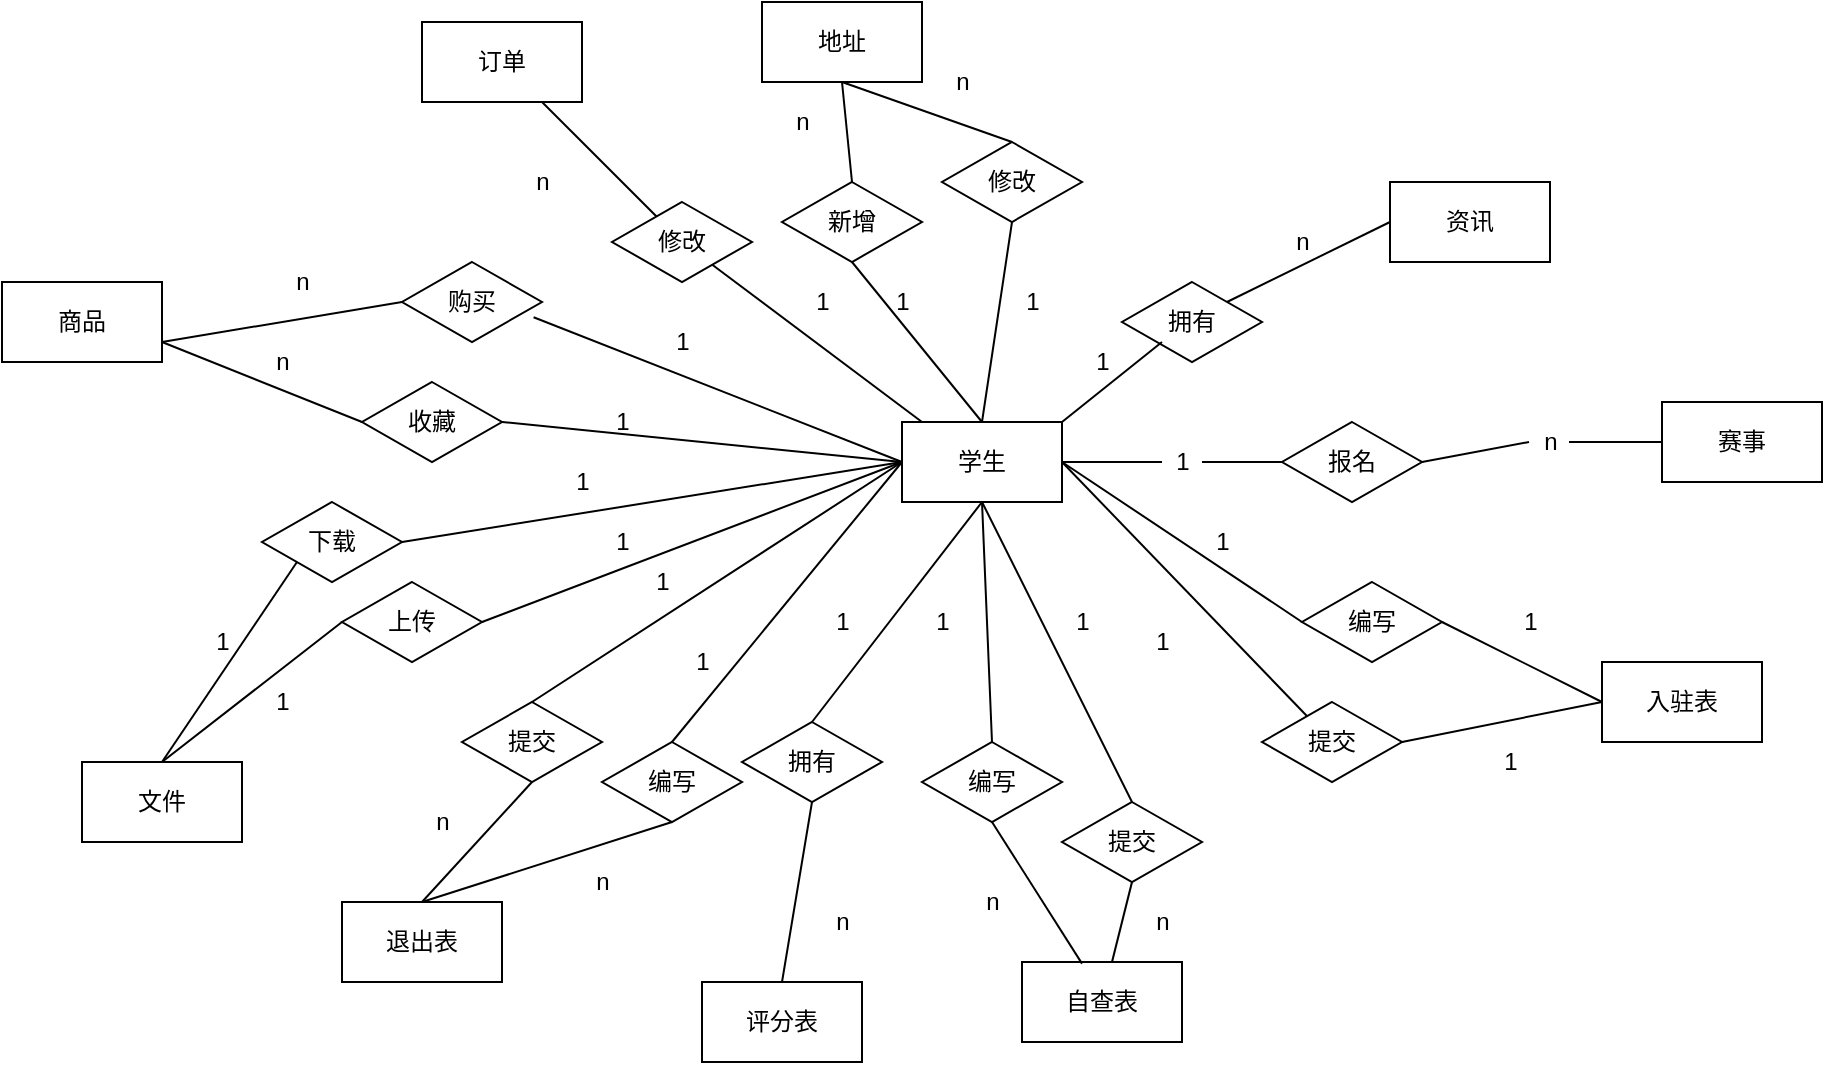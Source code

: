 <mxfile version="12.7.9" type="github">
  <diagram id="kfaLxgYOdh_zSxYcUJZH" name="第 1 页">
    <mxGraphModel dx="1865" dy="1668" grid="1" gridSize="10" guides="1" tooltips="1" connect="1" arrows="1" fold="1" page="1" pageScale="1" pageWidth="827" pageHeight="1169" math="0" shadow="0">
      <root>
        <mxCell id="0" />
        <mxCell id="1" parent="0" />
        <mxCell id="ssctevt2GrRyZpRtZeLH-1" value="学生" style="rounded=0;whiteSpace=wrap;html=1;" vertex="1" parent="1">
          <mxGeometry x="100" y="150" width="80" height="40" as="geometry" />
        </mxCell>
        <mxCell id="ssctevt2GrRyZpRtZeLH-2" value="资讯" style="rounded=0;whiteSpace=wrap;html=1;" vertex="1" parent="1">
          <mxGeometry x="344" y="30" width="80" height="40" as="geometry" />
        </mxCell>
        <mxCell id="ssctevt2GrRyZpRtZeLH-3" value="赛事" style="rounded=0;whiteSpace=wrap;html=1;" vertex="1" parent="1">
          <mxGeometry x="480" y="140" width="80" height="40" as="geometry" />
        </mxCell>
        <mxCell id="ssctevt2GrRyZpRtZeLH-4" value="报名" style="rhombus;whiteSpace=wrap;html=1;" vertex="1" parent="1">
          <mxGeometry x="290" y="150" width="70" height="40" as="geometry" />
        </mxCell>
        <mxCell id="ssctevt2GrRyZpRtZeLH-6" value="" style="endArrow=none;html=1;exitX=1;exitY=0.5;exitDx=0;exitDy=0;entryX=0;entryY=0.5;entryDx=0;entryDy=0;" edge="1" parent="1" source="ssctevt2GrRyZpRtZeLH-7" target="ssctevt2GrRyZpRtZeLH-4">
          <mxGeometry width="50" height="50" relative="1" as="geometry">
            <mxPoint x="390" y="180" as="sourcePoint" />
            <mxPoint x="440" y="130" as="targetPoint" />
          </mxGeometry>
        </mxCell>
        <mxCell id="ssctevt2GrRyZpRtZeLH-7" value="1" style="text;html=1;align=center;verticalAlign=middle;resizable=0;points=[];autosize=1;" vertex="1" parent="1">
          <mxGeometry x="230" y="160" width="20" height="20" as="geometry" />
        </mxCell>
        <mxCell id="ssctevt2GrRyZpRtZeLH-9" value="" style="endArrow=none;html=1;exitX=1;exitY=0.5;exitDx=0;exitDy=0;entryX=0;entryY=0.5;entryDx=0;entryDy=0;" edge="1" parent="1" source="ssctevt2GrRyZpRtZeLH-1" target="ssctevt2GrRyZpRtZeLH-7">
          <mxGeometry width="50" height="50" relative="1" as="geometry">
            <mxPoint x="180" y="170" as="sourcePoint" />
            <mxPoint x="290" y="170" as="targetPoint" />
          </mxGeometry>
        </mxCell>
        <mxCell id="ssctevt2GrRyZpRtZeLH-10" value="" style="endArrow=none;html=1;exitX=1;exitY=0.5;exitDx=0;exitDy=0;entryX=0;entryY=0.5;entryDx=0;entryDy=0;" edge="1" parent="1" source="ssctevt2GrRyZpRtZeLH-11" target="ssctevt2GrRyZpRtZeLH-3">
          <mxGeometry width="50" height="50" relative="1" as="geometry">
            <mxPoint x="260" y="180" as="sourcePoint" />
            <mxPoint x="300" y="180" as="targetPoint" />
          </mxGeometry>
        </mxCell>
        <mxCell id="ssctevt2GrRyZpRtZeLH-11" value="n" style="text;html=1;align=center;verticalAlign=middle;resizable=0;points=[];autosize=1;" vertex="1" parent="1">
          <mxGeometry x="413.5" y="150" width="20" height="20" as="geometry" />
        </mxCell>
        <mxCell id="ssctevt2GrRyZpRtZeLH-12" value="" style="endArrow=none;html=1;exitX=1;exitY=0.5;exitDx=0;exitDy=0;entryX=0;entryY=0.5;entryDx=0;entryDy=0;" edge="1" parent="1" source="ssctevt2GrRyZpRtZeLH-4" target="ssctevt2GrRyZpRtZeLH-11">
          <mxGeometry width="50" height="50" relative="1" as="geometry">
            <mxPoint x="360" y="170" as="sourcePoint" />
            <mxPoint x="480" y="160" as="targetPoint" />
          </mxGeometry>
        </mxCell>
        <mxCell id="ssctevt2GrRyZpRtZeLH-14" value="入驻表" style="rounded=0;whiteSpace=wrap;html=1;" vertex="1" parent="1">
          <mxGeometry x="450" y="270" width="80" height="40" as="geometry" />
        </mxCell>
        <mxCell id="ssctevt2GrRyZpRtZeLH-15" value="编写" style="rhombus;whiteSpace=wrap;html=1;" vertex="1" parent="1">
          <mxGeometry x="300" y="230" width="70" height="40" as="geometry" />
        </mxCell>
        <mxCell id="ssctevt2GrRyZpRtZeLH-18" value="提交" style="rhombus;whiteSpace=wrap;html=1;" vertex="1" parent="1">
          <mxGeometry x="280" y="290" width="70" height="40" as="geometry" />
        </mxCell>
        <mxCell id="ssctevt2GrRyZpRtZeLH-22" value="" style="endArrow=none;html=1;exitX=1;exitY=0.5;exitDx=0;exitDy=0;entryX=0;entryY=0.5;entryDx=0;entryDy=0;" edge="1" parent="1" source="ssctevt2GrRyZpRtZeLH-15" target="ssctevt2GrRyZpRtZeLH-14">
          <mxGeometry width="50" height="50" relative="1" as="geometry">
            <mxPoint x="190" y="180" as="sourcePoint" />
            <mxPoint x="310" y="260" as="targetPoint" />
          </mxGeometry>
        </mxCell>
        <mxCell id="ssctevt2GrRyZpRtZeLH-24" value="" style="endArrow=none;html=1;exitX=1;exitY=0.5;exitDx=0;exitDy=0;entryX=0;entryY=0.5;entryDx=0;entryDy=0;" edge="1" parent="1" source="ssctevt2GrRyZpRtZeLH-1" target="ssctevt2GrRyZpRtZeLH-15">
          <mxGeometry width="50" height="50" relative="1" as="geometry">
            <mxPoint x="180" y="170" as="sourcePoint" />
            <mxPoint x="240" y="210" as="targetPoint" />
          </mxGeometry>
        </mxCell>
        <mxCell id="ssctevt2GrRyZpRtZeLH-25" value="1" style="text;html=1;align=center;verticalAlign=middle;resizable=0;points=[];autosize=1;" vertex="1" parent="1">
          <mxGeometry x="404" y="240" width="20" height="20" as="geometry" />
        </mxCell>
        <mxCell id="ssctevt2GrRyZpRtZeLH-28" value="1" style="text;html=1;align=center;verticalAlign=middle;resizable=0;points=[];autosize=1;" vertex="1" parent="1">
          <mxGeometry x="250" y="200" width="20" height="20" as="geometry" />
        </mxCell>
        <mxCell id="ssctevt2GrRyZpRtZeLH-29" value="" style="endArrow=none;html=1;exitX=1;exitY=0.5;exitDx=0;exitDy=0;" edge="1" parent="1" source="ssctevt2GrRyZpRtZeLH-1" target="ssctevt2GrRyZpRtZeLH-18">
          <mxGeometry width="50" height="50" relative="1" as="geometry">
            <mxPoint x="190" y="180" as="sourcePoint" />
            <mxPoint x="310" y="260" as="targetPoint" />
          </mxGeometry>
        </mxCell>
        <mxCell id="ssctevt2GrRyZpRtZeLH-30" value="" style="endArrow=none;html=1;exitX=1;exitY=0.5;exitDx=0;exitDy=0;entryX=0;entryY=0.5;entryDx=0;entryDy=0;" edge="1" parent="1" source="ssctevt2GrRyZpRtZeLH-18" target="ssctevt2GrRyZpRtZeLH-14">
          <mxGeometry width="50" height="50" relative="1" as="geometry">
            <mxPoint x="190" y="180" as="sourcePoint" />
            <mxPoint x="312.566" y="307.105" as="targetPoint" />
          </mxGeometry>
        </mxCell>
        <mxCell id="ssctevt2GrRyZpRtZeLH-31" value="1" style="text;html=1;align=center;verticalAlign=middle;resizable=0;points=[];autosize=1;" vertex="1" parent="1">
          <mxGeometry x="220" y="250" width="20" height="20" as="geometry" />
        </mxCell>
        <mxCell id="ssctevt2GrRyZpRtZeLH-32" value="1" style="text;html=1;align=center;verticalAlign=middle;resizable=0;points=[];autosize=1;" vertex="1" parent="1">
          <mxGeometry x="394" y="310" width="20" height="20" as="geometry" />
        </mxCell>
        <mxCell id="ssctevt2GrRyZpRtZeLH-33" value="自查表" style="rounded=0;whiteSpace=wrap;html=1;" vertex="1" parent="1">
          <mxGeometry x="160" y="420" width="80" height="40" as="geometry" />
        </mxCell>
        <mxCell id="ssctevt2GrRyZpRtZeLH-34" value="提交" style="rhombus;whiteSpace=wrap;html=1;" vertex="1" parent="1">
          <mxGeometry x="180" y="340" width="70" height="40" as="geometry" />
        </mxCell>
        <mxCell id="ssctevt2GrRyZpRtZeLH-35" value="编写" style="rhombus;whiteSpace=wrap;html=1;" vertex="1" parent="1">
          <mxGeometry x="110" y="310" width="70" height="40" as="geometry" />
        </mxCell>
        <mxCell id="ssctevt2GrRyZpRtZeLH-37" value="" style="endArrow=none;html=1;entryX=0.5;entryY=1;entryDx=0;entryDy=0;exitX=0.5;exitY=0;exitDx=0;exitDy=0;" edge="1" parent="1" source="ssctevt2GrRyZpRtZeLH-35" target="ssctevt2GrRyZpRtZeLH-1">
          <mxGeometry width="50" height="50" relative="1" as="geometry">
            <mxPoint x="280" y="340" as="sourcePoint" />
            <mxPoint x="330" y="290" as="targetPoint" />
          </mxGeometry>
        </mxCell>
        <mxCell id="ssctevt2GrRyZpRtZeLH-38" value="" style="endArrow=none;html=1;entryX=0.5;entryY=1;entryDx=0;entryDy=0;exitX=0.375;exitY=0.02;exitDx=0;exitDy=0;exitPerimeter=0;" edge="1" parent="1" source="ssctevt2GrRyZpRtZeLH-33" target="ssctevt2GrRyZpRtZeLH-35">
          <mxGeometry width="50" height="50" relative="1" as="geometry">
            <mxPoint x="155" y="320" as="sourcePoint" />
            <mxPoint x="150" y="200" as="targetPoint" />
          </mxGeometry>
        </mxCell>
        <mxCell id="ssctevt2GrRyZpRtZeLH-39" value="" style="endArrow=none;html=1;entryX=0.5;entryY=1;entryDx=0;entryDy=0;" edge="1" parent="1" source="ssctevt2GrRyZpRtZeLH-33" target="ssctevt2GrRyZpRtZeLH-34">
          <mxGeometry width="50" height="50" relative="1" as="geometry">
            <mxPoint x="200" y="430.8" as="sourcePoint" />
            <mxPoint x="155" y="360" as="targetPoint" />
          </mxGeometry>
        </mxCell>
        <mxCell id="ssctevt2GrRyZpRtZeLH-40" value="" style="endArrow=none;html=1;entryX=0.5;entryY=1;entryDx=0;entryDy=0;exitX=0.5;exitY=0;exitDx=0;exitDy=0;" edge="1" parent="1" source="ssctevt2GrRyZpRtZeLH-34" target="ssctevt2GrRyZpRtZeLH-1">
          <mxGeometry width="50" height="50" relative="1" as="geometry">
            <mxPoint x="200" y="430.8" as="sourcePoint" />
            <mxPoint x="155" y="360" as="targetPoint" />
          </mxGeometry>
        </mxCell>
        <mxCell id="ssctevt2GrRyZpRtZeLH-41" value="1" style="text;html=1;align=center;verticalAlign=middle;resizable=0;points=[];autosize=1;" vertex="1" parent="1">
          <mxGeometry x="110" y="240" width="20" height="20" as="geometry" />
        </mxCell>
        <mxCell id="ssctevt2GrRyZpRtZeLH-42" value="1" style="text;html=1;align=center;verticalAlign=middle;resizable=0;points=[];autosize=1;" vertex="1" parent="1">
          <mxGeometry x="180" y="240" width="20" height="20" as="geometry" />
        </mxCell>
        <mxCell id="ssctevt2GrRyZpRtZeLH-43" value="n" style="text;html=1;align=center;verticalAlign=middle;resizable=0;points=[];autosize=1;" vertex="1" parent="1">
          <mxGeometry x="220" y="390" width="20" height="20" as="geometry" />
        </mxCell>
        <mxCell id="ssctevt2GrRyZpRtZeLH-44" value="n" style="text;html=1;align=center;verticalAlign=middle;resizable=0;points=[];autosize=1;" vertex="1" parent="1">
          <mxGeometry x="135" y="380" width="20" height="20" as="geometry" />
        </mxCell>
        <mxCell id="ssctevt2GrRyZpRtZeLH-45" value="评分表" style="rounded=0;whiteSpace=wrap;html=1;" vertex="1" parent="1">
          <mxGeometry y="430" width="80" height="40" as="geometry" />
        </mxCell>
        <mxCell id="ssctevt2GrRyZpRtZeLH-46" value="" style="endArrow=none;html=1;entryX=0.5;entryY=1;entryDx=0;entryDy=0;exitX=0.5;exitY=0;exitDx=0;exitDy=0;" edge="1" parent="1" source="ssctevt2GrRyZpRtZeLH-47" target="ssctevt2GrRyZpRtZeLH-1">
          <mxGeometry width="50" height="50" relative="1" as="geometry">
            <mxPoint x="50" y="280" as="sourcePoint" />
            <mxPoint x="150" y="200" as="targetPoint" />
          </mxGeometry>
        </mxCell>
        <mxCell id="ssctevt2GrRyZpRtZeLH-47" value="拥有" style="rhombus;whiteSpace=wrap;html=1;" vertex="1" parent="1">
          <mxGeometry x="20" y="300" width="70" height="40" as="geometry" />
        </mxCell>
        <mxCell id="ssctevt2GrRyZpRtZeLH-50" value="" style="endArrow=none;html=1;entryX=0.5;entryY=1;entryDx=0;entryDy=0;exitX=0.5;exitY=0;exitDx=0;exitDy=0;" edge="1" parent="1" source="ssctevt2GrRyZpRtZeLH-45" target="ssctevt2GrRyZpRtZeLH-47">
          <mxGeometry width="50" height="50" relative="1" as="geometry">
            <mxPoint x="65" y="310" as="sourcePoint" />
            <mxPoint x="150" y="200" as="targetPoint" />
          </mxGeometry>
        </mxCell>
        <mxCell id="ssctevt2GrRyZpRtZeLH-51" value="1" style="text;html=1;align=center;verticalAlign=middle;resizable=0;points=[];autosize=1;" vertex="1" parent="1">
          <mxGeometry x="60" y="240" width="20" height="20" as="geometry" />
        </mxCell>
        <mxCell id="ssctevt2GrRyZpRtZeLH-55" value="n" style="text;html=1;align=center;verticalAlign=middle;resizable=0;points=[];autosize=1;" vertex="1" parent="1">
          <mxGeometry x="60" y="390" width="20" height="20" as="geometry" />
        </mxCell>
        <mxCell id="ssctevt2GrRyZpRtZeLH-56" value="退出表" style="rounded=0;whiteSpace=wrap;html=1;" vertex="1" parent="1">
          <mxGeometry x="-180" y="390" width="80" height="40" as="geometry" />
        </mxCell>
        <mxCell id="ssctevt2GrRyZpRtZeLH-57" value="编写" style="rhombus;whiteSpace=wrap;html=1;" vertex="1" parent="1">
          <mxGeometry x="-50" y="310" width="70" height="40" as="geometry" />
        </mxCell>
        <mxCell id="ssctevt2GrRyZpRtZeLH-58" value="提交" style="rhombus;whiteSpace=wrap;html=1;" vertex="1" parent="1">
          <mxGeometry x="-120" y="290" width="70" height="40" as="geometry" />
        </mxCell>
        <mxCell id="ssctevt2GrRyZpRtZeLH-59" value="" style="endArrow=none;html=1;entryX=0;entryY=0.5;entryDx=0;entryDy=0;exitX=0.5;exitY=0;exitDx=0;exitDy=0;" edge="1" parent="1" source="ssctevt2GrRyZpRtZeLH-57" target="ssctevt2GrRyZpRtZeLH-1">
          <mxGeometry width="50" height="50" relative="1" as="geometry">
            <mxPoint x="65" y="310" as="sourcePoint" />
            <mxPoint x="150" y="200" as="targetPoint" />
          </mxGeometry>
        </mxCell>
        <mxCell id="ssctevt2GrRyZpRtZeLH-60" value="" style="endArrow=none;html=1;entryX=0;entryY=0.5;entryDx=0;entryDy=0;exitX=0.5;exitY=0;exitDx=0;exitDy=0;" edge="1" parent="1" source="ssctevt2GrRyZpRtZeLH-58" target="ssctevt2GrRyZpRtZeLH-1">
          <mxGeometry width="50" height="50" relative="1" as="geometry">
            <mxPoint x="-5" y="320" as="sourcePoint" />
            <mxPoint x="110" y="180" as="targetPoint" />
          </mxGeometry>
        </mxCell>
        <mxCell id="ssctevt2GrRyZpRtZeLH-61" value="" style="endArrow=none;html=1;entryX=0.5;entryY=1;entryDx=0;entryDy=0;exitX=0.5;exitY=0;exitDx=0;exitDy=0;" edge="1" parent="1" source="ssctevt2GrRyZpRtZeLH-56" target="ssctevt2GrRyZpRtZeLH-58">
          <mxGeometry width="50" height="50" relative="1" as="geometry">
            <mxPoint x="-75" y="300" as="sourcePoint" />
            <mxPoint x="110" y="180" as="targetPoint" />
          </mxGeometry>
        </mxCell>
        <mxCell id="ssctevt2GrRyZpRtZeLH-62" value="" style="endArrow=none;html=1;entryX=0.5;entryY=1;entryDx=0;entryDy=0;exitX=0.5;exitY=0;exitDx=0;exitDy=0;" edge="1" parent="1" source="ssctevt2GrRyZpRtZeLH-56" target="ssctevt2GrRyZpRtZeLH-57">
          <mxGeometry width="50" height="50" relative="1" as="geometry">
            <mxPoint x="-130" y="400" as="sourcePoint" />
            <mxPoint x="-75" y="340" as="targetPoint" />
          </mxGeometry>
        </mxCell>
        <mxCell id="ssctevt2GrRyZpRtZeLH-63" value="1" style="text;html=1;align=center;verticalAlign=middle;resizable=0;points=[];autosize=1;" vertex="1" parent="1">
          <mxGeometry x="-30" y="220" width="20" height="20" as="geometry" />
        </mxCell>
        <mxCell id="ssctevt2GrRyZpRtZeLH-64" value="1" style="text;html=1;align=center;verticalAlign=middle;resizable=0;points=[];autosize=1;" vertex="1" parent="1">
          <mxGeometry x="-10" y="260" width="20" height="20" as="geometry" />
        </mxCell>
        <mxCell id="ssctevt2GrRyZpRtZeLH-65" value="n" style="text;html=1;align=center;verticalAlign=middle;resizable=0;points=[];autosize=1;" vertex="1" parent="1">
          <mxGeometry x="-60" y="370" width="20" height="20" as="geometry" />
        </mxCell>
        <mxCell id="ssctevt2GrRyZpRtZeLH-66" value="n" style="text;html=1;align=center;verticalAlign=middle;resizable=0;points=[];autosize=1;" vertex="1" parent="1">
          <mxGeometry x="-140" y="340" width="20" height="20" as="geometry" />
        </mxCell>
        <mxCell id="ssctevt2GrRyZpRtZeLH-67" value="文件" style="rounded=0;whiteSpace=wrap;html=1;" vertex="1" parent="1">
          <mxGeometry x="-310" y="320" width="80" height="40" as="geometry" />
        </mxCell>
        <mxCell id="ssctevt2GrRyZpRtZeLH-68" value="上传" style="rhombus;whiteSpace=wrap;html=1;" vertex="1" parent="1">
          <mxGeometry x="-180" y="230" width="70" height="40" as="geometry" />
        </mxCell>
        <mxCell id="ssctevt2GrRyZpRtZeLH-69" value="" style="endArrow=none;html=1;entryX=0;entryY=0.5;entryDx=0;entryDy=0;exitX=1;exitY=0.5;exitDx=0;exitDy=0;" edge="1" parent="1" source="ssctevt2GrRyZpRtZeLH-68" target="ssctevt2GrRyZpRtZeLH-1">
          <mxGeometry width="50" height="50" relative="1" as="geometry">
            <mxPoint x="-75" y="300" as="sourcePoint" />
            <mxPoint x="110" y="180" as="targetPoint" />
          </mxGeometry>
        </mxCell>
        <mxCell id="ssctevt2GrRyZpRtZeLH-70" value="" style="endArrow=none;html=1;entryX=0;entryY=0.5;entryDx=0;entryDy=0;exitX=0.5;exitY=0;exitDx=0;exitDy=0;" edge="1" parent="1" source="ssctevt2GrRyZpRtZeLH-67" target="ssctevt2GrRyZpRtZeLH-68">
          <mxGeometry width="50" height="50" relative="1" as="geometry">
            <mxPoint x="-110" y="260" as="sourcePoint" />
            <mxPoint x="110" y="180" as="targetPoint" />
          </mxGeometry>
        </mxCell>
        <mxCell id="ssctevt2GrRyZpRtZeLH-71" value="1" style="text;html=1;align=center;verticalAlign=middle;resizable=0;points=[];autosize=1;" vertex="1" parent="1">
          <mxGeometry x="-50" y="200" width="20" height="20" as="geometry" />
        </mxCell>
        <mxCell id="ssctevt2GrRyZpRtZeLH-72" value="1" style="text;html=1;align=center;verticalAlign=middle;resizable=0;points=[];autosize=1;" vertex="1" parent="1">
          <mxGeometry x="-250" y="250" width="20" height="20" as="geometry" />
        </mxCell>
        <mxCell id="ssctevt2GrRyZpRtZeLH-73" value="下载" style="rhombus;whiteSpace=wrap;html=1;" vertex="1" parent="1">
          <mxGeometry x="-220" y="190" width="70" height="40" as="geometry" />
        </mxCell>
        <mxCell id="ssctevt2GrRyZpRtZeLH-74" value="" style="endArrow=none;html=1;exitX=1;exitY=0.5;exitDx=0;exitDy=0;" edge="1" parent="1" source="ssctevt2GrRyZpRtZeLH-73">
          <mxGeometry width="50" height="50" relative="1" as="geometry">
            <mxPoint x="-100" y="260" as="sourcePoint" />
            <mxPoint x="100" y="170" as="targetPoint" />
          </mxGeometry>
        </mxCell>
        <mxCell id="ssctevt2GrRyZpRtZeLH-75" value="" style="endArrow=none;html=1;exitX=0.5;exitY=0;exitDx=0;exitDy=0;entryX=0;entryY=1;entryDx=0;entryDy=0;" edge="1" parent="1" source="ssctevt2GrRyZpRtZeLH-67" target="ssctevt2GrRyZpRtZeLH-73">
          <mxGeometry width="50" height="50" relative="1" as="geometry">
            <mxPoint x="-140" y="220" as="sourcePoint" />
            <mxPoint x="110" y="180" as="targetPoint" />
          </mxGeometry>
        </mxCell>
        <mxCell id="ssctevt2GrRyZpRtZeLH-76" value="1" style="text;html=1;align=center;verticalAlign=middle;resizable=0;points=[];autosize=1;" vertex="1" parent="1">
          <mxGeometry x="-220" y="280" width="20" height="20" as="geometry" />
        </mxCell>
        <mxCell id="ssctevt2GrRyZpRtZeLH-77" value="1" style="text;html=1;align=center;verticalAlign=middle;resizable=0;points=[];autosize=1;" vertex="1" parent="1">
          <mxGeometry x="-70" y="170" width="20" height="20" as="geometry" />
        </mxCell>
        <mxCell id="ssctevt2GrRyZpRtZeLH-78" value="商品" style="rounded=0;whiteSpace=wrap;html=1;" vertex="1" parent="1">
          <mxGeometry x="-350" y="80" width="80" height="40" as="geometry" />
        </mxCell>
        <mxCell id="ssctevt2GrRyZpRtZeLH-79" value="" style="endArrow=none;html=1;exitX=1;exitY=0.5;exitDx=0;exitDy=0;" edge="1" parent="1" source="ssctevt2GrRyZpRtZeLH-80">
          <mxGeometry width="50" height="50" relative="1" as="geometry">
            <mxPoint x="-140" y="220" as="sourcePoint" />
            <mxPoint x="100" y="170" as="targetPoint" />
          </mxGeometry>
        </mxCell>
        <mxCell id="ssctevt2GrRyZpRtZeLH-80" value="收藏" style="rhombus;whiteSpace=wrap;html=1;" vertex="1" parent="1">
          <mxGeometry x="-170" y="130" width="70" height="40" as="geometry" />
        </mxCell>
        <mxCell id="ssctevt2GrRyZpRtZeLH-81" value="1" style="text;html=1;align=center;verticalAlign=middle;resizable=0;points=[];autosize=1;" vertex="1" parent="1">
          <mxGeometry x="-50" y="140" width="20" height="20" as="geometry" />
        </mxCell>
        <mxCell id="ssctevt2GrRyZpRtZeLH-83" value="" style="endArrow=none;html=1;exitX=0;exitY=0.5;exitDx=0;exitDy=0;entryX=1;entryY=0.75;entryDx=0;entryDy=0;" edge="1" parent="1" source="ssctevt2GrRyZpRtZeLH-80" target="ssctevt2GrRyZpRtZeLH-78">
          <mxGeometry width="50" height="50" relative="1" as="geometry">
            <mxPoint x="-90" y="160" as="sourcePoint" />
            <mxPoint x="110" y="180" as="targetPoint" />
          </mxGeometry>
        </mxCell>
        <mxCell id="ssctevt2GrRyZpRtZeLH-84" value="n" style="text;html=1;align=center;verticalAlign=middle;resizable=0;points=[];autosize=1;" vertex="1" parent="1">
          <mxGeometry x="-220" y="110" width="20" height="20" as="geometry" />
        </mxCell>
        <mxCell id="ssctevt2GrRyZpRtZeLH-87" value="购买" style="rhombus;whiteSpace=wrap;html=1;" vertex="1" parent="1">
          <mxGeometry x="-150" y="70" width="70" height="40" as="geometry" />
        </mxCell>
        <mxCell id="ssctevt2GrRyZpRtZeLH-88" value="" style="endArrow=none;html=1;exitX=0.94;exitY=0.69;exitDx=0;exitDy=0;exitPerimeter=0;" edge="1" parent="1" source="ssctevt2GrRyZpRtZeLH-87">
          <mxGeometry width="50" height="50" relative="1" as="geometry">
            <mxPoint x="-90" y="160" as="sourcePoint" />
            <mxPoint x="100" y="170" as="targetPoint" />
          </mxGeometry>
        </mxCell>
        <mxCell id="ssctevt2GrRyZpRtZeLH-89" value="" style="endArrow=none;html=1;exitX=0;exitY=0.5;exitDx=0;exitDy=0;entryX=1;entryY=0.75;entryDx=0;entryDy=0;" edge="1" parent="1" source="ssctevt2GrRyZpRtZeLH-87" target="ssctevt2GrRyZpRtZeLH-78">
          <mxGeometry width="50" height="50" relative="1" as="geometry">
            <mxPoint x="-74.2" y="107.6" as="sourcePoint" />
            <mxPoint x="110" y="180" as="targetPoint" />
          </mxGeometry>
        </mxCell>
        <mxCell id="ssctevt2GrRyZpRtZeLH-90" value="1" style="text;html=1;align=center;verticalAlign=middle;resizable=0;points=[];autosize=1;" vertex="1" parent="1">
          <mxGeometry x="-20" y="100" width="20" height="20" as="geometry" />
        </mxCell>
        <mxCell id="ssctevt2GrRyZpRtZeLH-92" value="n" style="text;html=1;align=center;verticalAlign=middle;resizable=0;points=[];autosize=1;" vertex="1" parent="1">
          <mxGeometry x="-210" y="70" width="20" height="20" as="geometry" />
        </mxCell>
        <mxCell id="ssctevt2GrRyZpRtZeLH-93" value="订单" style="rounded=0;whiteSpace=wrap;html=1;" vertex="1" parent="1">
          <mxGeometry x="-140" y="-50" width="80" height="40" as="geometry" />
        </mxCell>
        <mxCell id="ssctevt2GrRyZpRtZeLH-95" value="" style="endArrow=none;html=1;" edge="1" parent="1" source="ssctevt2GrRyZpRtZeLH-96">
          <mxGeometry width="50" height="50" relative="1" as="geometry">
            <mxPoint x="30" y="90" as="sourcePoint" />
            <mxPoint x="110" y="150" as="targetPoint" />
          </mxGeometry>
        </mxCell>
        <mxCell id="ssctevt2GrRyZpRtZeLH-96" value="修改" style="rhombus;whiteSpace=wrap;html=1;" vertex="1" parent="1">
          <mxGeometry x="-45" y="40" width="70" height="40" as="geometry" />
        </mxCell>
        <mxCell id="ssctevt2GrRyZpRtZeLH-97" value="" style="endArrow=none;html=1;" edge="1" parent="1" source="ssctevt2GrRyZpRtZeLH-93" target="ssctevt2GrRyZpRtZeLH-96">
          <mxGeometry width="50" height="50" relative="1" as="geometry">
            <mxPoint x="15.556" y="81.111" as="sourcePoint" />
            <mxPoint x="140" y="170" as="targetPoint" />
          </mxGeometry>
        </mxCell>
        <mxCell id="ssctevt2GrRyZpRtZeLH-98" value="1" style="text;html=1;align=center;verticalAlign=middle;resizable=0;points=[];autosize=1;" vertex="1" parent="1">
          <mxGeometry x="50" y="80" width="20" height="20" as="geometry" />
        </mxCell>
        <mxCell id="ssctevt2GrRyZpRtZeLH-99" value="n" style="text;html=1;align=center;verticalAlign=middle;resizable=0;points=[];autosize=1;" vertex="1" parent="1">
          <mxGeometry x="-90" y="20" width="20" height="20" as="geometry" />
        </mxCell>
        <mxCell id="ssctevt2GrRyZpRtZeLH-100" value="地址" style="rounded=0;whiteSpace=wrap;html=1;" vertex="1" parent="1">
          <mxGeometry x="30" y="-60" width="80" height="40" as="geometry" />
        </mxCell>
        <mxCell id="ssctevt2GrRyZpRtZeLH-101" value="新增" style="rhombus;whiteSpace=wrap;html=1;" vertex="1" parent="1">
          <mxGeometry x="40" y="30" width="70" height="40" as="geometry" />
        </mxCell>
        <mxCell id="ssctevt2GrRyZpRtZeLH-104" value="" style="endArrow=none;html=1;entryX=0.5;entryY=0;entryDx=0;entryDy=0;exitX=0.5;exitY=1;exitDx=0;exitDy=0;" edge="1" parent="1" source="ssctevt2GrRyZpRtZeLH-101" target="ssctevt2GrRyZpRtZeLH-1">
          <mxGeometry width="50" height="50" relative="1" as="geometry">
            <mxPoint x="15.556" y="81.111" as="sourcePoint" />
            <mxPoint x="140" y="170" as="targetPoint" />
          </mxGeometry>
        </mxCell>
        <mxCell id="ssctevt2GrRyZpRtZeLH-105" value="修改" style="rhombus;whiteSpace=wrap;html=1;" vertex="1" parent="1">
          <mxGeometry x="120" y="10" width="70" height="40" as="geometry" />
        </mxCell>
        <mxCell id="ssctevt2GrRyZpRtZeLH-106" value="" style="endArrow=none;html=1;entryX=0.5;entryY=0;entryDx=0;entryDy=0;exitX=0.5;exitY=1;exitDx=0;exitDy=0;" edge="1" parent="1" source="ssctevt2GrRyZpRtZeLH-105" target="ssctevt2GrRyZpRtZeLH-1">
          <mxGeometry width="50" height="50" relative="1" as="geometry">
            <mxPoint x="85" y="80" as="sourcePoint" />
            <mxPoint x="150" y="160" as="targetPoint" />
          </mxGeometry>
        </mxCell>
        <mxCell id="ssctevt2GrRyZpRtZeLH-107" value="" style="endArrow=none;html=1;entryX=0.5;entryY=0;entryDx=0;entryDy=0;exitX=0.5;exitY=1;exitDx=0;exitDy=0;" edge="1" parent="1" source="ssctevt2GrRyZpRtZeLH-100" target="ssctevt2GrRyZpRtZeLH-101">
          <mxGeometry width="50" height="50" relative="1" as="geometry">
            <mxPoint x="85" y="80" as="sourcePoint" />
            <mxPoint x="150" y="160" as="targetPoint" />
          </mxGeometry>
        </mxCell>
        <mxCell id="ssctevt2GrRyZpRtZeLH-108" value="" style="endArrow=none;html=1;entryX=0.5;entryY=0;entryDx=0;entryDy=0;" edge="1" parent="1" target="ssctevt2GrRyZpRtZeLH-105">
          <mxGeometry width="50" height="50" relative="1" as="geometry">
            <mxPoint x="70" y="-20" as="sourcePoint" />
            <mxPoint x="85" y="40" as="targetPoint" />
          </mxGeometry>
        </mxCell>
        <mxCell id="ssctevt2GrRyZpRtZeLH-109" value="1" style="text;html=1;align=center;verticalAlign=middle;resizable=0;points=[];autosize=1;" vertex="1" parent="1">
          <mxGeometry x="90" y="80" width="20" height="20" as="geometry" />
        </mxCell>
        <mxCell id="ssctevt2GrRyZpRtZeLH-110" value="1" style="text;html=1;align=center;verticalAlign=middle;resizable=0;points=[];autosize=1;" vertex="1" parent="1">
          <mxGeometry x="155" y="80" width="20" height="20" as="geometry" />
        </mxCell>
        <mxCell id="ssctevt2GrRyZpRtZeLH-111" value="n" style="text;html=1;align=center;verticalAlign=middle;resizable=0;points=[];autosize=1;" vertex="1" parent="1">
          <mxGeometry x="40" y="-10" width="20" height="20" as="geometry" />
        </mxCell>
        <mxCell id="ssctevt2GrRyZpRtZeLH-112" value="n" style="text;html=1;align=center;verticalAlign=middle;resizable=0;points=[];autosize=1;" vertex="1" parent="1">
          <mxGeometry x="120" y="-30" width="20" height="20" as="geometry" />
        </mxCell>
        <mxCell id="ssctevt2GrRyZpRtZeLH-113" value="拥有" style="rhombus;whiteSpace=wrap;html=1;" vertex="1" parent="1">
          <mxGeometry x="210" y="80" width="70" height="40" as="geometry" />
        </mxCell>
        <mxCell id="ssctevt2GrRyZpRtZeLH-114" value="" style="endArrow=none;html=1;entryX=1;entryY=0;entryDx=0;entryDy=0;" edge="1" parent="1" target="ssctevt2GrRyZpRtZeLH-1">
          <mxGeometry width="50" height="50" relative="1" as="geometry">
            <mxPoint x="230" y="110" as="sourcePoint" />
            <mxPoint x="150" y="160" as="targetPoint" />
          </mxGeometry>
        </mxCell>
        <mxCell id="ssctevt2GrRyZpRtZeLH-115" value="" style="endArrow=none;html=1;entryX=1;entryY=0;entryDx=0;entryDy=0;exitX=0;exitY=0.5;exitDx=0;exitDy=0;" edge="1" parent="1" source="ssctevt2GrRyZpRtZeLH-2" target="ssctevt2GrRyZpRtZeLH-113">
          <mxGeometry width="50" height="50" relative="1" as="geometry">
            <mxPoint x="230.01" y="120" as="sourcePoint" />
            <mxPoint x="190" y="160" as="targetPoint" />
          </mxGeometry>
        </mxCell>
        <mxCell id="ssctevt2GrRyZpRtZeLH-116" value="1" style="text;html=1;align=center;verticalAlign=middle;resizable=0;points=[];autosize=1;" vertex="1" parent="1">
          <mxGeometry x="190" y="110" width="20" height="20" as="geometry" />
        </mxCell>
        <mxCell id="ssctevt2GrRyZpRtZeLH-117" value="n" style="text;html=1;align=center;verticalAlign=middle;resizable=0;points=[];autosize=1;" vertex="1" parent="1">
          <mxGeometry x="290" y="50" width="20" height="20" as="geometry" />
        </mxCell>
      </root>
    </mxGraphModel>
  </diagram>
</mxfile>
